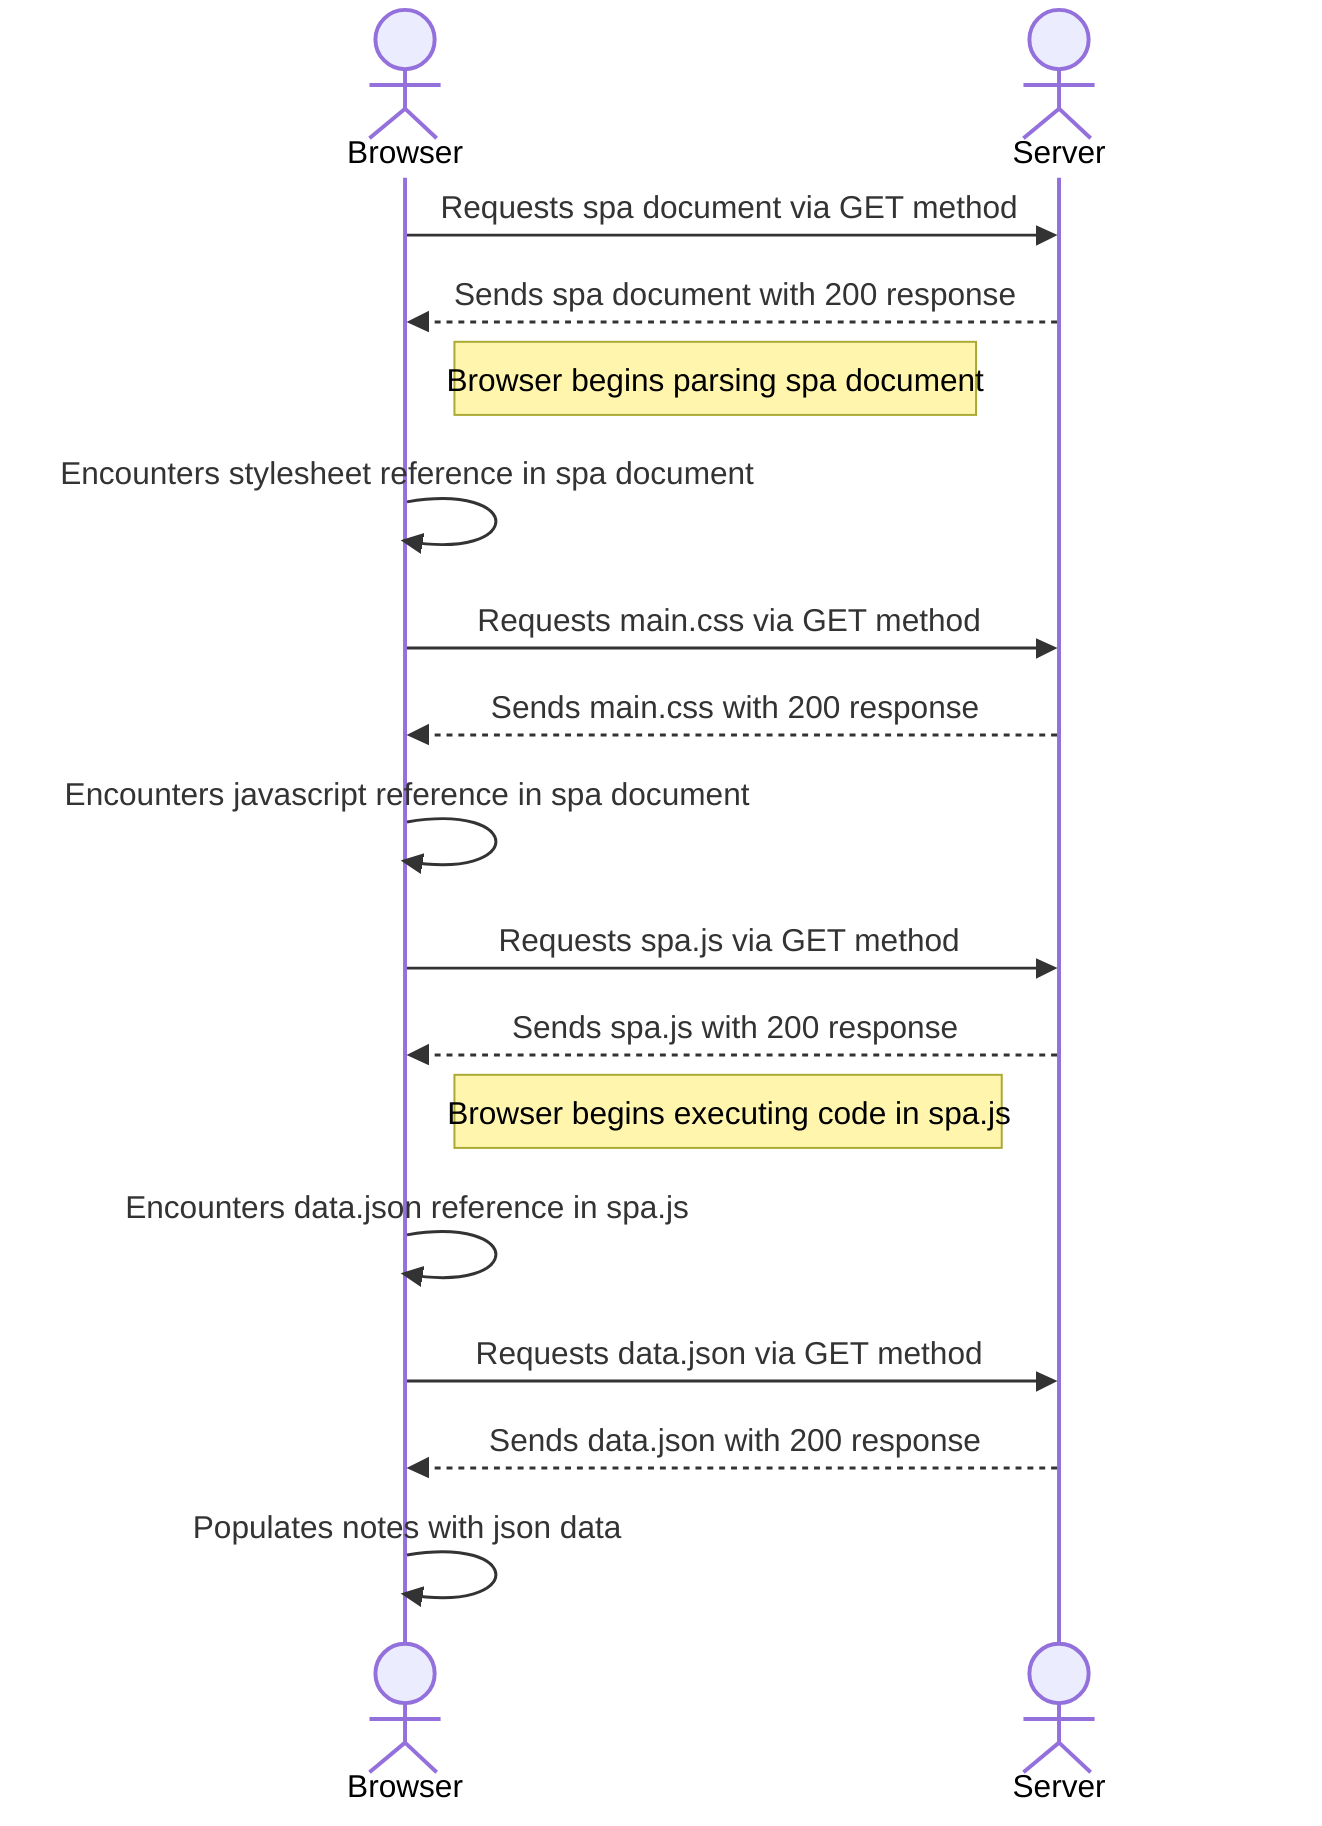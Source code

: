 sequenceDiagram
    Actor Browser
    Actor Server
    Browser->>Server: Requests spa document via GET method
    Server-->>Browser: Sends spa document with 200 response
    Note right of Browser: Browser begins parsing spa document
    Browser->>Browser: Encounters stylesheet reference in spa document
    Browser->>Server: Requests main.css via GET method
    Server-->>Browser: Sends main.css with 200 response
    Browser->>Browser: Encounters javascript reference in spa document
    Browser->>Server: Requests spa.js via GET method
    Server-->>Browser: Sends spa.js with 200 response
    Note right of Browser: Browser begins executing code in spa.js
    Browser->>Browser: Encounters data.json reference in spa.js
    Browser->>Server: Requests data.json via GET method
    Server-->>Browser: Sends data.json with 200 response
    Browser->>Browser: Populates notes with json data